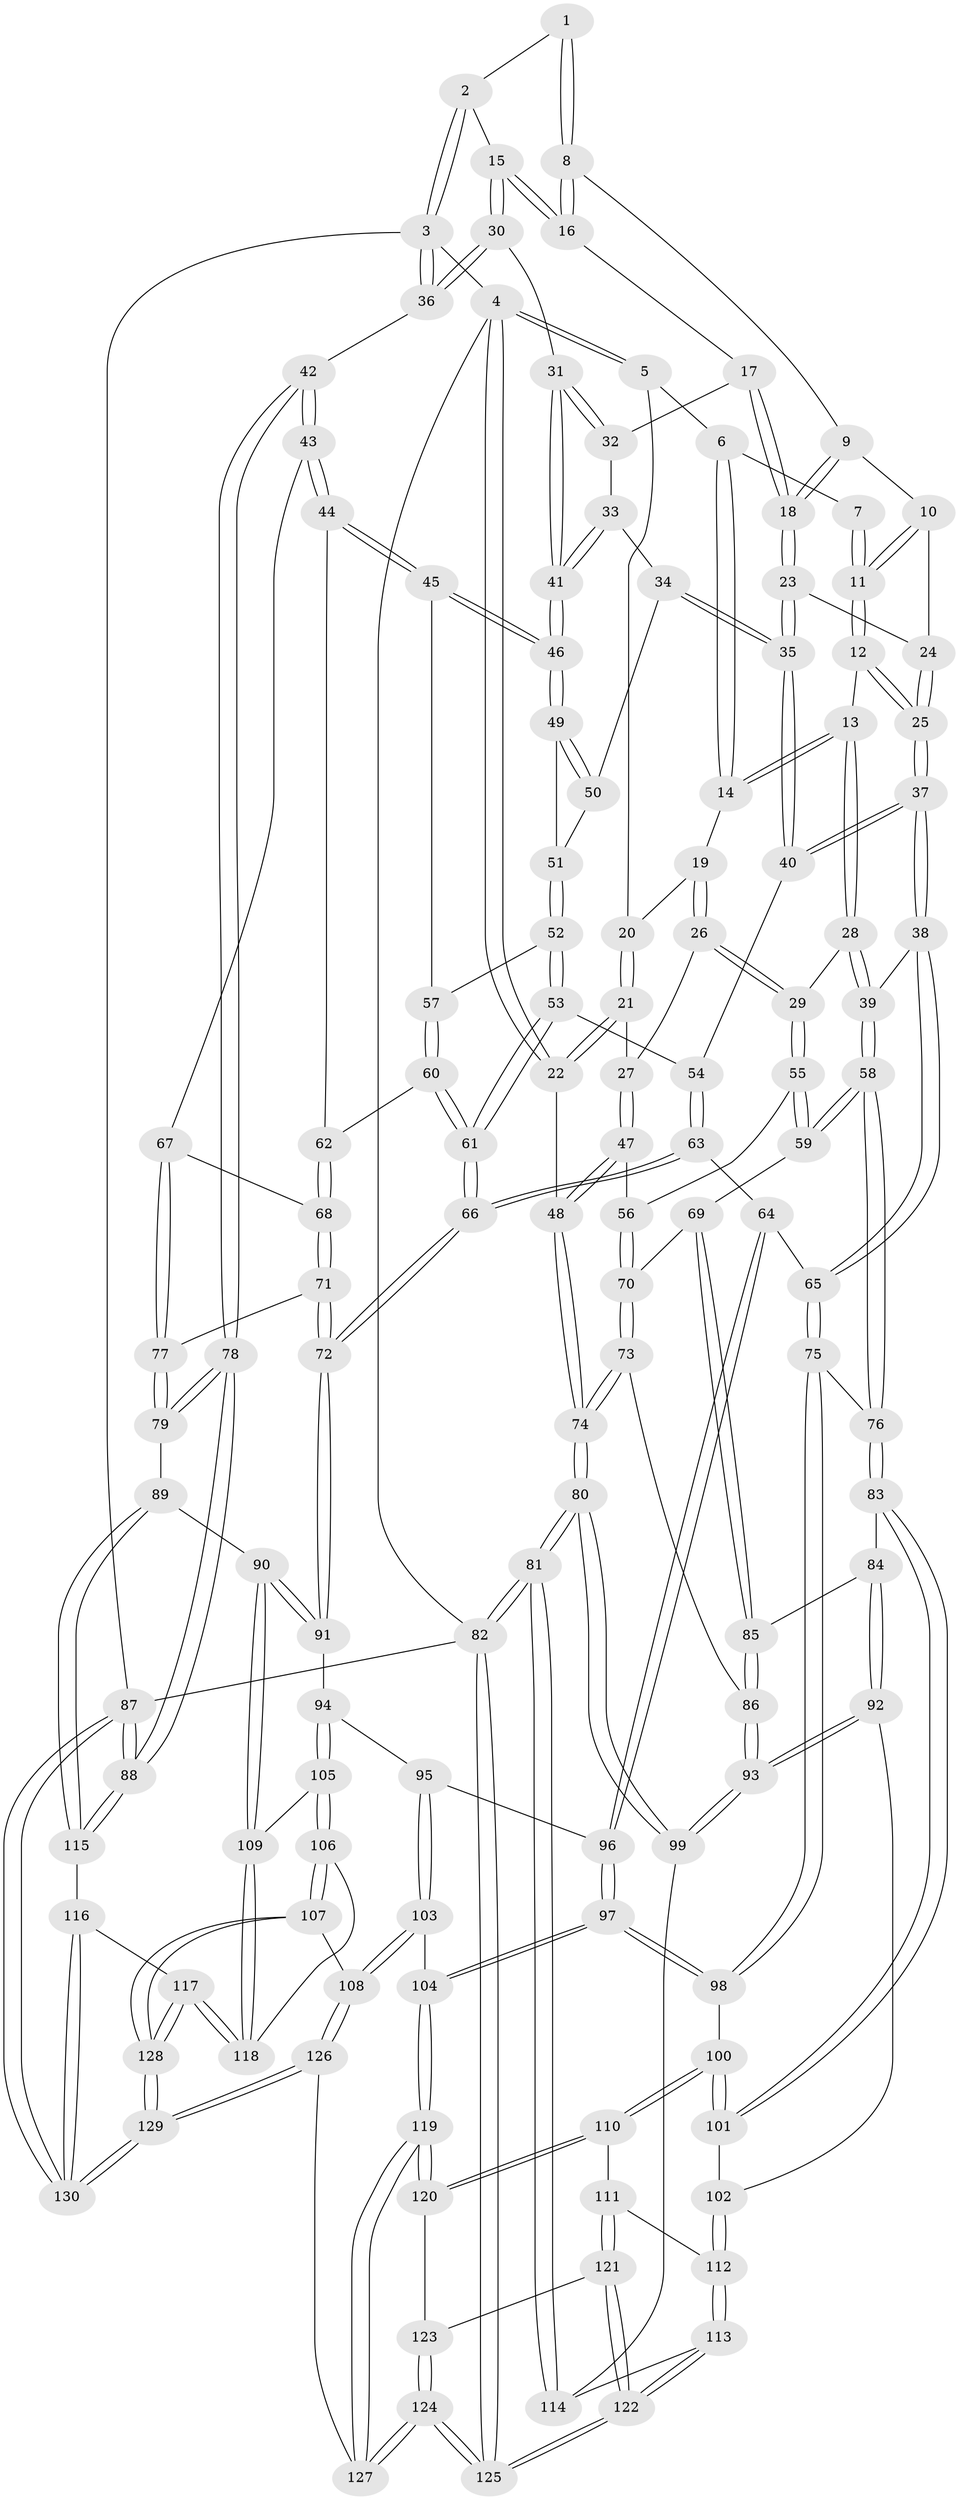 // coarse degree distribution, {5: 0.46153846153846156, 6: 0.046153846153846156, 4: 0.3230769230769231, 3: 0.12307692307692308, 8: 0.015384615384615385, 7: 0.03076923076923077}
// Generated by graph-tools (version 1.1) at 2025/21/03/04/25 18:21:19]
// undirected, 130 vertices, 322 edges
graph export_dot {
graph [start="1"]
  node [color=gray90,style=filled];
  1 [pos="+0.8708393016906629+0"];
  2 [pos="+1+0"];
  3 [pos="+1+0"];
  4 [pos="+0+0"];
  5 [pos="+0.04673851217079984+0"];
  6 [pos="+0.13560920186528955+0"];
  7 [pos="+0.5193432302590759+0"];
  8 [pos="+0.8206939469392772+0"];
  9 [pos="+0.6635188634080357+0.08752497712180853"];
  10 [pos="+0.6179670679560423+0.08665676038001666"];
  11 [pos="+0.5210318044773576+0.025079922465410166"];
  12 [pos="+0.45706492634237006+0.1675754650878675"];
  13 [pos="+0.3954897466873445+0.17918435878806097"];
  14 [pos="+0.2799938777526498+0.08824377649422781"];
  15 [pos="+0.9233477423495694+0.19539626014437303"];
  16 [pos="+0.8171892907013896+0.12115897586780434"];
  17 [pos="+0.7652779387522415+0.16579290464497465"];
  18 [pos="+0.762363058260727+0.16718023634175336"];
  19 [pos="+0.20082655388233+0.17880114067531144"];
  20 [pos="+0.14358545944619053+0.1025865880893191"];
  21 [pos="+0.10339807844126662+0.2017925190838196"];
  22 [pos="+0+0"];
  23 [pos="+0.6878830642404586+0.23166609504181393"];
  24 [pos="+0.6367200055799376+0.1332894992399721"];
  25 [pos="+0.5194679765115023+0.2450240127400506"];
  26 [pos="+0.18209757909033214+0.2553189059786661"];
  27 [pos="+0.15655973434452275+0.24755271515303012"];
  28 [pos="+0.29610896747517507+0.29581686793269024"];
  29 [pos="+0.2262118816799314+0.3082125524983013"];
  30 [pos="+0.9448605553090695+0.22068977260347042"];
  31 [pos="+0.8801203413681138+0.27717105153551586"];
  32 [pos="+0.7872054412578691+0.20611734539571328"];
  33 [pos="+0.8245379427569466+0.28944083725661557"];
  34 [pos="+0.7481914502316342+0.29367565500307613"];
  35 [pos="+0.6686155364607069+0.2668455888117565"];
  36 [pos="+1+0.30633793435439843"];
  37 [pos="+0.5790214378178107+0.32371540856118924"];
  38 [pos="+0.48361553144129943+0.4280373988639617"];
  39 [pos="+0.3813594024928204+0.38675006948012497"];
  40 [pos="+0.5975255254888383+0.3240186139907247"];
  41 [pos="+0.8546209779605638+0.30240471815697983"];
  42 [pos="+1+0.3920132840887273"];
  43 [pos="+0.9908149464139442+0.4491530050740934"];
  44 [pos="+0.9104941290519607+0.4306080712125155"];
  45 [pos="+0.8541094886794026+0.37949235852692703"];
  46 [pos="+0.8505901561764432+0.3722418818698375"];
  47 [pos="+0+0.36310679869798324"];
  48 [pos="+0+0.3374918897644301"];
  49 [pos="+0.8218671699823981+0.367296586399441"];
  50 [pos="+0.7744475854689576+0.33434429393789744"];
  51 [pos="+0.7426363743503711+0.3810915395217488"];
  52 [pos="+0.7338849269667705+0.38440467126514466"];
  53 [pos="+0.6546630067166664+0.37796403714920923"];
  54 [pos="+0.6289385310674547+0.3579453062781632"];
  55 [pos="+0.17898226877961168+0.4123597494276067"];
  56 [pos="+0.04201267082621335+0.41332936568093026"];
  57 [pos="+0.7837490952599347+0.4295971548569591"];
  58 [pos="+0.23501141768073947+0.5342489275841212"];
  59 [pos="+0.23072881502315298+0.5323517693048065"];
  60 [pos="+0.7682294240223025+0.4814428156080916"];
  61 [pos="+0.7281794705481256+0.5061767262134406"];
  62 [pos="+0.8412196266782402+0.48407000780044024"];
  63 [pos="+0.6257620940245716+0.5885625386046096"];
  64 [pos="+0.4889128898489748+0.5852521533222945"];
  65 [pos="+0.4710490025924308+0.5776607848787894"];
  66 [pos="+0.7066995348732888+0.607225556204667"];
  67 [pos="+0.9279397627757963+0.5516851878688767"];
  68 [pos="+0.8398224221820485+0.5416702943895407"];
  69 [pos="+0.17470283454983754+0.5666099589842561"];
  70 [pos="+0.06709101822259503+0.5940678696296287"];
  71 [pos="+0.7948057270184868+0.5960725341347556"];
  72 [pos="+0.7085824179705849+0.609536415311818"];
  73 [pos="+0.013076310841383549+0.6394985801414285"];
  74 [pos="+0+0.6594897247844473"];
  75 [pos="+0.3905742158642522+0.6204077062079941"];
  76 [pos="+0.34109072982123545+0.6189212913701053"];
  77 [pos="+0.9119288347696708+0.638389887318316"];
  78 [pos="+1+0.7006525687959448"];
  79 [pos="+0.9257151238469119+0.6657536355152852"];
  80 [pos="+0+0.6856881981465164"];
  81 [pos="+0+0.820847850283441"];
  82 [pos="+0+1"];
  83 [pos="+0.28750759200688575+0.6930866136811639"];
  84 [pos="+0.1692770492321989+0.6896215768933286"];
  85 [pos="+0.16219746508570201+0.6776541242215484"];
  86 [pos="+0.0564216602111446+0.6810892489835102"];
  87 [pos="+1+1"];
  88 [pos="+1+0.7854510816108075"];
  89 [pos="+0.8555058151562354+0.7685124346034159"];
  90 [pos="+0.8502841567997232+0.7680661565327701"];
  91 [pos="+0.7114781528184629+0.6344885484638666"];
  92 [pos="+0.1401218888191266+0.785441486450725"];
  93 [pos="+0.12280803856869979+0.7880940814189324"];
  94 [pos="+0.6514446701736754+0.7711653484599069"];
  95 [pos="+0.6203236603225676+0.7704669107541834"];
  96 [pos="+0.552550125449534+0.719896576826237"];
  97 [pos="+0.45189613821397034+0.8285081020196439"];
  98 [pos="+0.43408165011249544+0.8126634458870612"];
  99 [pos="+0.11014068347145456+0.8026419548101387"];
  100 [pos="+0.29898744287813506+0.8419500245474788"];
  101 [pos="+0.25451005528114057+0.779647021564037"];
  102 [pos="+0.182054519577274+0.7935215232944274"];
  103 [pos="+0.49460270836709475+0.8707841767384669"];
  104 [pos="+0.4767472352168578+0.8667016409395666"];
  105 [pos="+0.6532146222217017+0.7738721877592"];
  106 [pos="+0.6371706233788206+0.8867168815431535"];
  107 [pos="+0.6033508380381509+0.9211582592051252"];
  108 [pos="+0.5404500282134271+0.9091824843036055"];
  109 [pos="+0.7514310682006702+0.8276405795248405"];
  110 [pos="+0.2987664002747376+0.8433582694314692"];
  111 [pos="+0.23657797386712998+0.8974596059244292"];
  112 [pos="+0.19331403640939065+0.8843341266445576"];
  113 [pos="+0.10821774197322326+0.9567313324863972"];
  114 [pos="+0.07451454981477543+0.8637916972439599"];
  115 [pos="+0.9104262496512253+0.8389585095394486"];
  116 [pos="+0.8900190682010242+0.9278086651529796"];
  117 [pos="+0.7580714263467+0.9296873268831082"];
  118 [pos="+0.7479923389465024+0.9053203079278583"];
  119 [pos="+0.3749903350285678+1"];
  120 [pos="+0.33020677248558816+0.936482656294508"];
  121 [pos="+0.2358006999575074+0.9329602573102694"];
  122 [pos="+0.1082219417812263+0.9568498643121618"];
  123 [pos="+0.23596883349327527+0.933202990500997"];
  124 [pos="+0.29097135867607055+1"];
  125 [pos="+0.027860902266443006+1"];
  126 [pos="+0.5018597908461613+1"];
  127 [pos="+0.3478336262381715+1"];
  128 [pos="+0.69227292992583+1"];
  129 [pos="+0.6890831356907774+1"];
  130 [pos="+1+1"];
  1 -- 2;
  1 -- 8;
  1 -- 8;
  2 -- 3;
  2 -- 3;
  2 -- 15;
  3 -- 4;
  3 -- 36;
  3 -- 36;
  3 -- 87;
  4 -- 5;
  4 -- 5;
  4 -- 22;
  4 -- 22;
  4 -- 82;
  5 -- 6;
  5 -- 20;
  6 -- 7;
  6 -- 14;
  6 -- 14;
  7 -- 11;
  7 -- 11;
  8 -- 9;
  8 -- 16;
  8 -- 16;
  9 -- 10;
  9 -- 18;
  9 -- 18;
  10 -- 11;
  10 -- 11;
  10 -- 24;
  11 -- 12;
  11 -- 12;
  12 -- 13;
  12 -- 25;
  12 -- 25;
  13 -- 14;
  13 -- 14;
  13 -- 28;
  13 -- 28;
  14 -- 19;
  15 -- 16;
  15 -- 16;
  15 -- 30;
  15 -- 30;
  16 -- 17;
  17 -- 18;
  17 -- 18;
  17 -- 32;
  18 -- 23;
  18 -- 23;
  19 -- 20;
  19 -- 26;
  19 -- 26;
  20 -- 21;
  20 -- 21;
  21 -- 22;
  21 -- 22;
  21 -- 27;
  22 -- 48;
  23 -- 24;
  23 -- 35;
  23 -- 35;
  24 -- 25;
  24 -- 25;
  25 -- 37;
  25 -- 37;
  26 -- 27;
  26 -- 29;
  26 -- 29;
  27 -- 47;
  27 -- 47;
  28 -- 29;
  28 -- 39;
  28 -- 39;
  29 -- 55;
  29 -- 55;
  30 -- 31;
  30 -- 36;
  30 -- 36;
  31 -- 32;
  31 -- 32;
  31 -- 41;
  31 -- 41;
  32 -- 33;
  33 -- 34;
  33 -- 41;
  33 -- 41;
  34 -- 35;
  34 -- 35;
  34 -- 50;
  35 -- 40;
  35 -- 40;
  36 -- 42;
  37 -- 38;
  37 -- 38;
  37 -- 40;
  37 -- 40;
  38 -- 39;
  38 -- 65;
  38 -- 65;
  39 -- 58;
  39 -- 58;
  40 -- 54;
  41 -- 46;
  41 -- 46;
  42 -- 43;
  42 -- 43;
  42 -- 78;
  42 -- 78;
  43 -- 44;
  43 -- 44;
  43 -- 67;
  44 -- 45;
  44 -- 45;
  44 -- 62;
  45 -- 46;
  45 -- 46;
  45 -- 57;
  46 -- 49;
  46 -- 49;
  47 -- 48;
  47 -- 48;
  47 -- 56;
  48 -- 74;
  48 -- 74;
  49 -- 50;
  49 -- 50;
  49 -- 51;
  50 -- 51;
  51 -- 52;
  51 -- 52;
  52 -- 53;
  52 -- 53;
  52 -- 57;
  53 -- 54;
  53 -- 61;
  53 -- 61;
  54 -- 63;
  54 -- 63;
  55 -- 56;
  55 -- 59;
  55 -- 59;
  56 -- 70;
  56 -- 70;
  57 -- 60;
  57 -- 60;
  58 -- 59;
  58 -- 59;
  58 -- 76;
  58 -- 76;
  59 -- 69;
  60 -- 61;
  60 -- 61;
  60 -- 62;
  61 -- 66;
  61 -- 66;
  62 -- 68;
  62 -- 68;
  63 -- 64;
  63 -- 66;
  63 -- 66;
  64 -- 65;
  64 -- 96;
  64 -- 96;
  65 -- 75;
  65 -- 75;
  66 -- 72;
  66 -- 72;
  67 -- 68;
  67 -- 77;
  67 -- 77;
  68 -- 71;
  68 -- 71;
  69 -- 70;
  69 -- 85;
  69 -- 85;
  70 -- 73;
  70 -- 73;
  71 -- 72;
  71 -- 72;
  71 -- 77;
  72 -- 91;
  72 -- 91;
  73 -- 74;
  73 -- 74;
  73 -- 86;
  74 -- 80;
  74 -- 80;
  75 -- 76;
  75 -- 98;
  75 -- 98;
  76 -- 83;
  76 -- 83;
  77 -- 79;
  77 -- 79;
  78 -- 79;
  78 -- 79;
  78 -- 88;
  78 -- 88;
  79 -- 89;
  80 -- 81;
  80 -- 81;
  80 -- 99;
  80 -- 99;
  81 -- 82;
  81 -- 82;
  81 -- 114;
  81 -- 114;
  82 -- 125;
  82 -- 125;
  82 -- 87;
  83 -- 84;
  83 -- 101;
  83 -- 101;
  84 -- 85;
  84 -- 92;
  84 -- 92;
  85 -- 86;
  85 -- 86;
  86 -- 93;
  86 -- 93;
  87 -- 88;
  87 -- 88;
  87 -- 130;
  87 -- 130;
  88 -- 115;
  88 -- 115;
  89 -- 90;
  89 -- 115;
  89 -- 115;
  90 -- 91;
  90 -- 91;
  90 -- 109;
  90 -- 109;
  91 -- 94;
  92 -- 93;
  92 -- 93;
  92 -- 102;
  93 -- 99;
  93 -- 99;
  94 -- 95;
  94 -- 105;
  94 -- 105;
  95 -- 96;
  95 -- 103;
  95 -- 103;
  96 -- 97;
  96 -- 97;
  97 -- 98;
  97 -- 98;
  97 -- 104;
  97 -- 104;
  98 -- 100;
  99 -- 114;
  100 -- 101;
  100 -- 101;
  100 -- 110;
  100 -- 110;
  101 -- 102;
  102 -- 112;
  102 -- 112;
  103 -- 104;
  103 -- 108;
  103 -- 108;
  104 -- 119;
  104 -- 119;
  105 -- 106;
  105 -- 106;
  105 -- 109;
  106 -- 107;
  106 -- 107;
  106 -- 118;
  107 -- 108;
  107 -- 128;
  107 -- 128;
  108 -- 126;
  108 -- 126;
  109 -- 118;
  109 -- 118;
  110 -- 111;
  110 -- 120;
  110 -- 120;
  111 -- 112;
  111 -- 121;
  111 -- 121;
  112 -- 113;
  112 -- 113;
  113 -- 114;
  113 -- 122;
  113 -- 122;
  115 -- 116;
  116 -- 117;
  116 -- 130;
  116 -- 130;
  117 -- 118;
  117 -- 118;
  117 -- 128;
  117 -- 128;
  119 -- 120;
  119 -- 120;
  119 -- 127;
  119 -- 127;
  120 -- 123;
  121 -- 122;
  121 -- 122;
  121 -- 123;
  122 -- 125;
  122 -- 125;
  123 -- 124;
  123 -- 124;
  124 -- 125;
  124 -- 125;
  124 -- 127;
  124 -- 127;
  126 -- 127;
  126 -- 129;
  126 -- 129;
  128 -- 129;
  128 -- 129;
  129 -- 130;
  129 -- 130;
}
